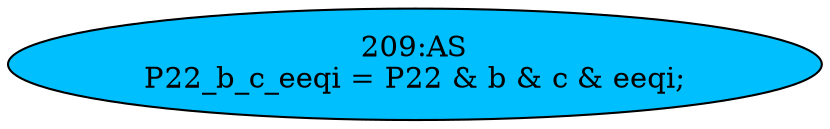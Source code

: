 strict digraph "" {
	node [label="\N"];
	"209:AS"	 [ast="<pyverilog.vparser.ast.Assign object at 0x7f14ceedf1d0>",
		def_var="['P22_b_c_eeqi']",
		fillcolor=deepskyblue,
		label="209:AS
P22_b_c_eeqi = P22 & b & c & eeqi;",
		statements="[]",
		style=filled,
		typ=Assign,
		use_var="['P22', 'b', 'c', 'eeqi']"];
}
